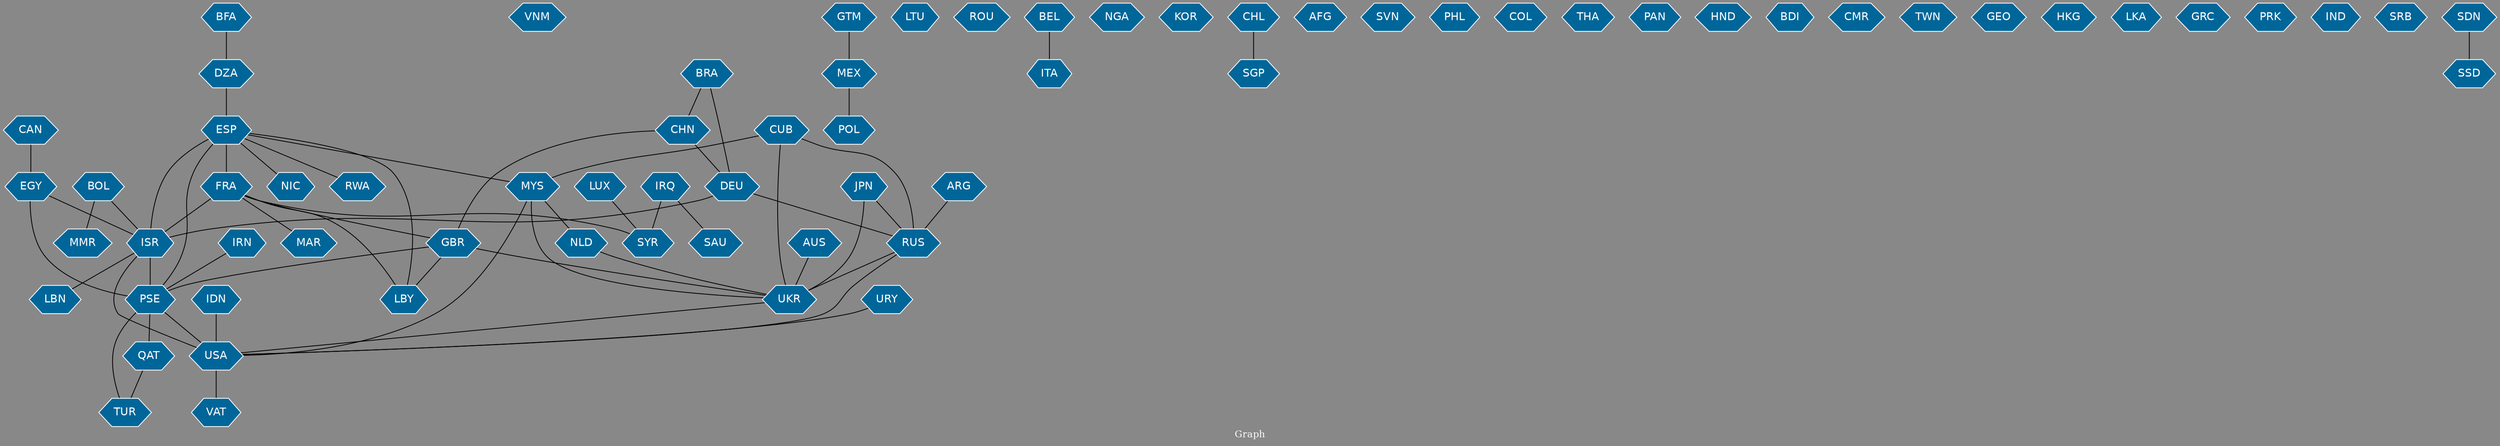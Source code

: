 // Countries together in item graph
graph {
	graph [bgcolor="#888888" fontcolor=white fontsize=12 label="Graph" outputorder=edgesfirst overlap=prism]
	node [color=white fillcolor="#006699" fontcolor=white fontname=Helvetica shape=hexagon style=filled]
	edge [arrowhead=open color=black fontcolor=white fontname=Courier fontsize=12]
		PSE [label=PSE]
		MYS [label=MYS]
		NLD [label=NLD]
		VNM [label=VNM]
		ISR [label=ISR]
		LBN [label=LBN]
		GTM [label=GTM]
		MEX [label=MEX]
		LTU [label=LTU]
		CAN [label=CAN]
		ROU [label=ROU]
		ITA [label=ITA]
		TUR [label=TUR]
		NGA [label=NGA]
		UKR [label=UKR]
		RUS [label=RUS]
		SYR [label=SYR]
		USA [label=USA]
		KOR [label=KOR]
		CHN [label=CHN]
		ESP [label=ESP]
		FRA [label=FRA]
		GBR [label=GBR]
		CHL [label=CHL]
		AFG [label=AFG]
		IRQ [label=IRQ]
		DZA [label=DZA]
		BFA [label=BFA]
		CUB [label=CUB]
		SVN [label=SVN]
		BRA [label=BRA]
		PHL [label=PHL]
		URY [label=URY]
		QAT [label=QAT]
		COL [label=COL]
		EGY [label=EGY]
		BEL [label=BEL]
		ARG [label=ARG]
		THA [label=THA]
		DEU [label=DEU]
		PAN [label=PAN]
		HND [label=HND]
		POL [label=POL]
		LBY [label=LBY]
		NIC [label=NIC]
		SAU [label=SAU]
		BDI [label=BDI]
		CMR [label=CMR]
		IRN [label=IRN]
		RWA [label=RWA]
		TWN [label=TWN]
		GEO [label=GEO]
		BOL [label=BOL]
		MMR [label=MMR]
		IDN [label=IDN]
		HKG [label=HKG]
		LKA [label=LKA]
		GRC [label=GRC]
		PRK [label=PRK]
		LUX [label=LUX]
		AUS [label=AUS]
		JPN [label=JPN]
		SGP [label=SGP]
		MAR [label=MAR]
		IND [label=IND]
		SRB [label=SRB]
		VAT [label=VAT]
		SSD [label=SSD]
		SDN [label=SDN]
			CUB -- RUS [weight=1]
			AUS -- UKR [weight=1]
			ESP -- PSE [weight=2]
			ISR -- PSE [weight=71]
			DEU -- RUS [weight=2]
			CAN -- EGY [weight=1]
			FRA -- GBR [weight=1]
			PSE -- TUR [weight=1]
			USA -- VAT [weight=1]
			MYS -- NLD [weight=1]
			EGY -- PSE [weight=4]
			CHN -- GBR [weight=1]
			ESP -- LBY [weight=4]
			GBR -- PSE [weight=1]
			ESP -- FRA [weight=1]
			ESP -- ISR [weight=5]
			URY -- USA [weight=1]
			DZA -- ESP [weight=1]
			IDN -- USA [weight=1]
			MEX -- POL [weight=1]
			EGY -- ISR [weight=3]
			ESP -- RWA [weight=1]
			ISR -- USA [weight=6]
			MYS -- USA [weight=1]
			BFA -- DZA [weight=1]
			BOL -- ISR [weight=1]
			GBR -- LBY [weight=1]
			LUX -- SYR [weight=1]
			FRA -- MAR [weight=1]
			NLD -- UKR [weight=1]
			FRA -- SYR [weight=1]
			ARG -- RUS [weight=1]
			GBR -- UKR [weight=1]
			JPN -- UKR [weight=1]
			RUS -- USA [weight=3]
			CHN -- DEU [weight=1]
			JPN -- RUS [weight=1]
			UKR -- USA [weight=4]
			RUS -- UKR [weight=13]
			PSE -- USA [weight=5]
			IRQ -- SAU [weight=2]
			GTM -- MEX [weight=2]
			ESP -- MYS [weight=1]
			QAT -- TUR [weight=1]
			BOL -- MMR [weight=1]
			BEL -- ITA [weight=1]
			CUB -- UKR [weight=1]
			SDN -- SSD [weight=1]
			CUB -- MYS [weight=1]
			FRA -- ISR [weight=2]
			BRA -- CHN [weight=1]
			MYS -- UKR [weight=7]
			IRN -- PSE [weight=1]
			PSE -- QAT [weight=1]
			ISR -- LBN [weight=2]
			DEU -- ISR [weight=2]
			ESP -- NIC [weight=1]
			CHL -- SGP [weight=1]
			FRA -- LBY [weight=1]
			BRA -- DEU [weight=1]
			IRQ -- SYR [weight=1]
}